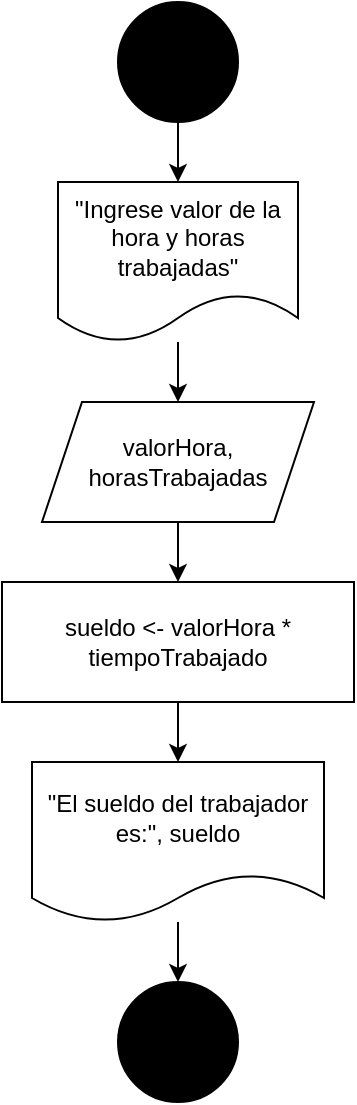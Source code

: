 <mxfile version="21.6.9" type="device">
  <diagram id="C5RBs43oDa-KdzZeNtuy" name="Page-1">
    <mxGraphModel dx="874" dy="478" grid="1" gridSize="10" guides="1" tooltips="1" connect="1" arrows="1" fold="1" page="1" pageScale="1" pageWidth="827" pageHeight="1169" math="0" shadow="0">
      <root>
        <mxCell id="WIyWlLk6GJQsqaUBKTNV-0" />
        <mxCell id="WIyWlLk6GJQsqaUBKTNV-1" parent="WIyWlLk6GJQsqaUBKTNV-0" />
        <mxCell id="ZUiY5UlN_CVLT3a_ozwZ-6" value="" style="edgeStyle=orthogonalEdgeStyle;rounded=0;orthogonalLoop=1;jettySize=auto;html=1;" edge="1" parent="WIyWlLk6GJQsqaUBKTNV-1" source="ZUiY5UlN_CVLT3a_ozwZ-0" target="ZUiY5UlN_CVLT3a_ozwZ-2">
          <mxGeometry relative="1" as="geometry" />
        </mxCell>
        <mxCell id="ZUiY5UlN_CVLT3a_ozwZ-0" value="" style="ellipse;whiteSpace=wrap;html=1;aspect=fixed;fillColor=#000000;" vertex="1" parent="WIyWlLk6GJQsqaUBKTNV-1">
          <mxGeometry x="334" y="60" width="60" height="60" as="geometry" />
        </mxCell>
        <mxCell id="ZUiY5UlN_CVLT3a_ozwZ-1" value="" style="ellipse;whiteSpace=wrap;html=1;aspect=fixed;fillColor=#000000;" vertex="1" parent="WIyWlLk6GJQsqaUBKTNV-1">
          <mxGeometry x="334" y="550" width="60" height="60" as="geometry" />
        </mxCell>
        <mxCell id="ZUiY5UlN_CVLT3a_ozwZ-7" value="" style="edgeStyle=orthogonalEdgeStyle;rounded=0;orthogonalLoop=1;jettySize=auto;html=1;" edge="1" parent="WIyWlLk6GJQsqaUBKTNV-1" source="ZUiY5UlN_CVLT3a_ozwZ-2" target="ZUiY5UlN_CVLT3a_ozwZ-3">
          <mxGeometry relative="1" as="geometry" />
        </mxCell>
        <mxCell id="ZUiY5UlN_CVLT3a_ozwZ-2" value="&quot;Ingrese valor de la hora y horas trabajadas&quot;" style="shape=document;whiteSpace=wrap;html=1;boundedLbl=1;" vertex="1" parent="WIyWlLk6GJQsqaUBKTNV-1">
          <mxGeometry x="304" y="150" width="120" height="80" as="geometry" />
        </mxCell>
        <mxCell id="ZUiY5UlN_CVLT3a_ozwZ-8" value="" style="edgeStyle=orthogonalEdgeStyle;rounded=0;orthogonalLoop=1;jettySize=auto;html=1;" edge="1" parent="WIyWlLk6GJQsqaUBKTNV-1" source="ZUiY5UlN_CVLT3a_ozwZ-3" target="ZUiY5UlN_CVLT3a_ozwZ-4">
          <mxGeometry relative="1" as="geometry" />
        </mxCell>
        <mxCell id="ZUiY5UlN_CVLT3a_ozwZ-3" value="valorHora, horasTrabajadas" style="shape=parallelogram;perimeter=parallelogramPerimeter;whiteSpace=wrap;html=1;fixedSize=1;" vertex="1" parent="WIyWlLk6GJQsqaUBKTNV-1">
          <mxGeometry x="296" y="260" width="136" height="60" as="geometry" />
        </mxCell>
        <mxCell id="ZUiY5UlN_CVLT3a_ozwZ-9" value="" style="edgeStyle=orthogonalEdgeStyle;rounded=0;orthogonalLoop=1;jettySize=auto;html=1;" edge="1" parent="WIyWlLk6GJQsqaUBKTNV-1" source="ZUiY5UlN_CVLT3a_ozwZ-4" target="ZUiY5UlN_CVLT3a_ozwZ-5">
          <mxGeometry relative="1" as="geometry" />
        </mxCell>
        <mxCell id="ZUiY5UlN_CVLT3a_ozwZ-4" value="sueldo &amp;lt;- valorHora * tiempoTrabajado" style="rounded=0;whiteSpace=wrap;html=1;" vertex="1" parent="WIyWlLk6GJQsqaUBKTNV-1">
          <mxGeometry x="276" y="350" width="176" height="60" as="geometry" />
        </mxCell>
        <mxCell id="ZUiY5UlN_CVLT3a_ozwZ-10" value="" style="edgeStyle=orthogonalEdgeStyle;rounded=0;orthogonalLoop=1;jettySize=auto;html=1;" edge="1" parent="WIyWlLk6GJQsqaUBKTNV-1" source="ZUiY5UlN_CVLT3a_ozwZ-5" target="ZUiY5UlN_CVLT3a_ozwZ-1">
          <mxGeometry relative="1" as="geometry" />
        </mxCell>
        <mxCell id="ZUiY5UlN_CVLT3a_ozwZ-5" value="&quot;El sueldo del trabajador es:&quot;, sueldo" style="shape=document;whiteSpace=wrap;html=1;boundedLbl=1;" vertex="1" parent="WIyWlLk6GJQsqaUBKTNV-1">
          <mxGeometry x="291" y="440" width="146" height="80" as="geometry" />
        </mxCell>
      </root>
    </mxGraphModel>
  </diagram>
</mxfile>
